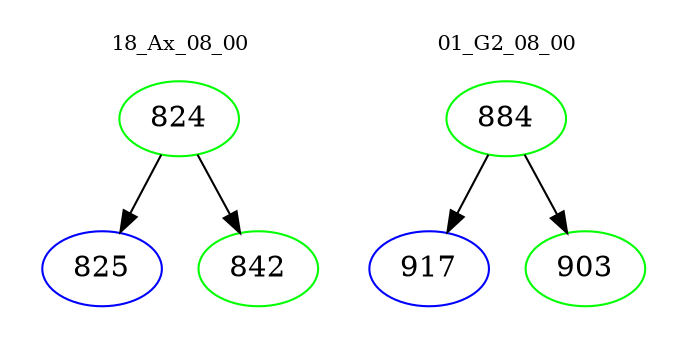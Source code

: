 digraph{
subgraph cluster_0 {
color = white
label = "18_Ax_08_00";
fontsize=10;
T0_824 [label="824", color="green"]
T0_824 -> T0_825 [color="black"]
T0_825 [label="825", color="blue"]
T0_824 -> T0_842 [color="black"]
T0_842 [label="842", color="green"]
}
subgraph cluster_1 {
color = white
label = "01_G2_08_00";
fontsize=10;
T1_884 [label="884", color="green"]
T1_884 -> T1_917 [color="black"]
T1_917 [label="917", color="blue"]
T1_884 -> T1_903 [color="black"]
T1_903 [label="903", color="green"]
}
}
